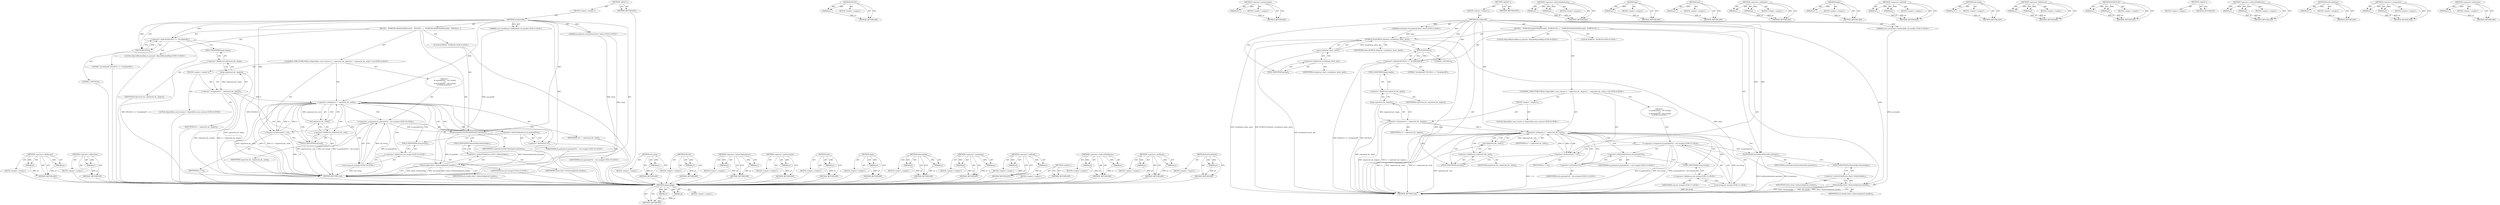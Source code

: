 digraph "&lt;operator&gt;.indirection" {
vulnerable_99 [label=<(METHOD,&lt;operator&gt;.fieldAccess)>];
vulnerable_100 [label=<(PARAM,p1)>];
vulnerable_101 [label=<(PARAM,p2)>];
vulnerable_102 [label=<(BLOCK,&lt;empty&gt;,&lt;empty&gt;)>];
vulnerable_103 [label=<(METHOD_RETURN,ANY)>];
vulnerable_122 [label=<(METHOD,&lt;operator&gt;.indirection)>];
vulnerable_123 [label=<(PARAM,p1)>];
vulnerable_124 [label=<(BLOCK,&lt;empty&gt;,&lt;empty&gt;)>];
vulnerable_125 [label=<(METHOD_RETURN,ANY)>];
vulnerable_6 [label=<(METHOD,&lt;global&gt;)<SUB>1</SUB>>];
vulnerable_7 [label=<(BLOCK,&lt;empty&gt;,&lt;empty&gt;)<SUB>1</SUB>>];
vulnerable_8 [label=<(METHOD,InvalidateAll)<SUB>1</SUB>>];
vulnerable_9 [label="<(PARAM,invalidation::InvalidationClient* client)<SUB>2</SUB>>"];
vulnerable_10 [label="<(PARAM,const invalidation::AckHandle&amp; ack_handle)<SUB>3</SUB>>"];
vulnerable_11 [label=<(BLOCK,{
   DCHECK(CalledOnValidThread());
   DVLOG(1)...,{
   DCHECK(CalledOnValidThread());
   DVLOG(1)...)<SUB>3</SUB>>];
vulnerable_12 [label="<(LOCAL,DCHECK : DCHECK)<SUB>4</SUB>>"];
vulnerable_13 [label=<(&lt;operator&gt;.shiftLeft,DVLOG(1) &lt;&lt; &quot;InvalidateAll&quot;)<SUB>5</SUB>>];
vulnerable_14 [label=<(DVLOG,DVLOG(1))<SUB>5</SUB>>];
vulnerable_15 [label=<(LITERAL,1,DVLOG(1))<SUB>5</SUB>>];
vulnerable_16 [label=<(LITERAL,&quot;InvalidateAll&quot;,DVLOG(1) &lt;&lt; &quot;InvalidateAll&quot;)<SUB>5</SUB>>];
vulnerable_17 [label="<(LOCAL,ObjectIdPayloadMap id_payloads: ObjectIdPayloadMap)<SUB>7</SUB>>"];
vulnerable_18 [label="<(CONTROL_STRUCTURE,FOR,for (ObjectIdSet::const_iterator it = registered_ids_.begin();it != registered_ids_.end();++it))<SUB>8</SUB>>"];
vulnerable_19 [label=<(BLOCK,&lt;empty&gt;,&lt;empty&gt;)<SUB>8</SUB>>];
vulnerable_20 [label="<(LOCAL,ObjectIdSet.const_iterator it: ObjectIdSet.const_iterator)<SUB>8</SUB>>"];
vulnerable_21 [label=<(&lt;operator&gt;.assignment,it = registered_ids_.begin())<SUB>8</SUB>>];
vulnerable_22 [label=<(IDENTIFIER,it,it = registered_ids_.begin())<SUB>8</SUB>>];
vulnerable_23 [label=<(begin,registered_ids_.begin())<SUB>8</SUB>>];
vulnerable_24 [label=<(&lt;operator&gt;.fieldAccess,registered_ids_.begin)<SUB>8</SUB>>];
vulnerable_25 [label=<(IDENTIFIER,registered_ids_,registered_ids_.begin())<SUB>8</SUB>>];
vulnerable_26 [label=<(FIELD_IDENTIFIER,begin,begin)<SUB>8</SUB>>];
vulnerable_27 [label=<(&lt;operator&gt;.notEquals,it != registered_ids_.end())<SUB>9</SUB>>];
vulnerable_28 [label=<(IDENTIFIER,it,it != registered_ids_.end())<SUB>9</SUB>>];
vulnerable_29 [label=<(end,registered_ids_.end())<SUB>9</SUB>>];
vulnerable_30 [label=<(&lt;operator&gt;.fieldAccess,registered_ids_.end)<SUB>9</SUB>>];
vulnerable_31 [label=<(IDENTIFIER,registered_ids_,registered_ids_.end())<SUB>9</SUB>>];
vulnerable_32 [label=<(FIELD_IDENTIFIER,end,end)<SUB>9</SUB>>];
vulnerable_33 [label=<(&lt;operator&gt;.preIncrement,++it)<SUB>9</SUB>>];
vulnerable_34 [label=<(IDENTIFIER,it,++it)<SUB>9</SUB>>];
vulnerable_35 [label="<(BLOCK,{
    id_payloads[*it] = std::string();
  },{
    id_payloads[*it] = std::string();
  })<SUB>9</SUB>>"];
vulnerable_36 [label="<(&lt;operator&gt;.assignment,id_payloads[*it] = std::string())<SUB>10</SUB>>"];
vulnerable_37 [label=<(&lt;operator&gt;.indirectIndexAccess,id_payloads[*it])<SUB>10</SUB>>];
vulnerable_38 [label="<(IDENTIFIER,id_payloads,id_payloads[*it] = std::string())<SUB>10</SUB>>"];
vulnerable_39 [label=<(&lt;operator&gt;.indirection,*it)<SUB>10</SUB>>];
vulnerable_40 [label="<(IDENTIFIER,it,id_payloads[*it] = std::string())<SUB>10</SUB>>"];
vulnerable_41 [label="<(std.string,std::string())<SUB>10</SUB>>"];
vulnerable_42 [label="<(&lt;operator&gt;.fieldAccess,std::string)<SUB>10</SUB>>"];
vulnerable_43 [label="<(IDENTIFIER,std,std::string())<SUB>10</SUB>>"];
vulnerable_44 [label=<(FIELD_IDENTIFIER,string,string)<SUB>10</SUB>>];
vulnerable_45 [label=<(EmitInvalidation,EmitInvalidation(id_payloads))<SUB>12</SUB>>];
vulnerable_46 [label=<(IDENTIFIER,id_payloads,EmitInvalidation(id_payloads))<SUB>12</SUB>>];
vulnerable_47 [label=<(Acknowledge,client-&gt;Acknowledge(ack_handle))<SUB>13</SUB>>];
vulnerable_48 [label=<(&lt;operator&gt;.indirectFieldAccess,client-&gt;Acknowledge)<SUB>13</SUB>>];
vulnerable_49 [label=<(IDENTIFIER,client,client-&gt;Acknowledge(ack_handle))<SUB>13</SUB>>];
vulnerable_50 [label=<(FIELD_IDENTIFIER,Acknowledge,Acknowledge)<SUB>13</SUB>>];
vulnerable_51 [label=<(IDENTIFIER,ack_handle,client-&gt;Acknowledge(ack_handle))<SUB>13</SUB>>];
vulnerable_52 [label=<(METHOD_RETURN,void)<SUB>1</SUB>>];
vulnerable_54 [label=<(METHOD_RETURN,ANY)<SUB>1</SUB>>];
vulnerable_126 [label=<(METHOD,std.string)>];
vulnerable_127 [label=<(PARAM,p1)>];
vulnerable_128 [label=<(BLOCK,&lt;empty&gt;,&lt;empty&gt;)>];
vulnerable_129 [label=<(METHOD_RETURN,ANY)>];
vulnerable_86 [label=<(METHOD,DVLOG)>];
vulnerable_87 [label=<(PARAM,p1)>];
vulnerable_88 [label=<(BLOCK,&lt;empty&gt;,&lt;empty&gt;)>];
vulnerable_89 [label=<(METHOD_RETURN,ANY)>];
vulnerable_117 [label=<(METHOD,&lt;operator&gt;.indirectIndexAccess)>];
vulnerable_118 [label=<(PARAM,p1)>];
vulnerable_119 [label=<(PARAM,p2)>];
vulnerable_120 [label=<(BLOCK,&lt;empty&gt;,&lt;empty&gt;)>];
vulnerable_121 [label=<(METHOD_RETURN,ANY)>];
vulnerable_113 [label=<(METHOD,&lt;operator&gt;.preIncrement)>];
vulnerable_114 [label=<(PARAM,p1)>];
vulnerable_115 [label=<(BLOCK,&lt;empty&gt;,&lt;empty&gt;)>];
vulnerable_116 [label=<(METHOD_RETURN,ANY)>];
vulnerable_109 [label=<(METHOD,end)>];
vulnerable_110 [label=<(PARAM,p1)>];
vulnerable_111 [label=<(BLOCK,&lt;empty&gt;,&lt;empty&gt;)>];
vulnerable_112 [label=<(METHOD_RETURN,ANY)>];
vulnerable_95 [label=<(METHOD,begin)>];
vulnerable_96 [label=<(PARAM,p1)>];
vulnerable_97 [label=<(BLOCK,&lt;empty&gt;,&lt;empty&gt;)>];
vulnerable_98 [label=<(METHOD_RETURN,ANY)>];
vulnerable_134 [label=<(METHOD,Acknowledge)>];
vulnerable_135 [label=<(PARAM,p1)>];
vulnerable_136 [label=<(PARAM,p2)>];
vulnerable_137 [label=<(BLOCK,&lt;empty&gt;,&lt;empty&gt;)>];
vulnerable_138 [label=<(METHOD_RETURN,ANY)>];
vulnerable_90 [label=<(METHOD,&lt;operator&gt;.assignment)>];
vulnerable_91 [label=<(PARAM,p1)>];
vulnerable_92 [label=<(PARAM,p2)>];
vulnerable_93 [label=<(BLOCK,&lt;empty&gt;,&lt;empty&gt;)>];
vulnerable_94 [label=<(METHOD_RETURN,ANY)>];
vulnerable_81 [label=<(METHOD,&lt;operator&gt;.shiftLeft)>];
vulnerable_82 [label=<(PARAM,p1)>];
vulnerable_83 [label=<(PARAM,p2)>];
vulnerable_84 [label=<(BLOCK,&lt;empty&gt;,&lt;empty&gt;)>];
vulnerable_85 [label=<(METHOD_RETURN,ANY)>];
vulnerable_75 [label=<(METHOD,&lt;global&gt;)<SUB>1</SUB>>];
vulnerable_76 [label=<(BLOCK,&lt;empty&gt;,&lt;empty&gt;)>];
vulnerable_77 [label=<(METHOD_RETURN,ANY)>];
vulnerable_139 [label=<(METHOD,&lt;operator&gt;.indirectFieldAccess)>];
vulnerable_140 [label=<(PARAM,p1)>];
vulnerable_141 [label=<(PARAM,p2)>];
vulnerable_142 [label=<(BLOCK,&lt;empty&gt;,&lt;empty&gt;)>];
vulnerable_143 [label=<(METHOD_RETURN,ANY)>];
vulnerable_104 [label=<(METHOD,&lt;operator&gt;.notEquals)>];
vulnerable_105 [label=<(PARAM,p1)>];
vulnerable_106 [label=<(PARAM,p2)>];
vulnerable_107 [label=<(BLOCK,&lt;empty&gt;,&lt;empty&gt;)>];
vulnerable_108 [label=<(METHOD_RETURN,ANY)>];
vulnerable_130 [label=<(METHOD,EmitInvalidation)>];
vulnerable_131 [label=<(PARAM,p1)>];
vulnerable_132 [label=<(BLOCK,&lt;empty&gt;,&lt;empty&gt;)>];
vulnerable_133 [label=<(METHOD_RETURN,ANY)>];
fixed_149 [label=<(METHOD,Acknowledge)>];
fixed_150 [label=<(PARAM,p1)>];
fixed_151 [label=<(PARAM,p2)>];
fixed_152 [label=<(BLOCK,&lt;empty&gt;,&lt;empty&gt;)>];
fixed_153 [label=<(METHOD_RETURN,ANY)>];
fixed_106 [label=<(METHOD,DVLOG)>];
fixed_107 [label=<(PARAM,p1)>];
fixed_108 [label=<(BLOCK,&lt;empty&gt;,&lt;empty&gt;)>];
fixed_109 [label=<(METHOD_RETURN,ANY)>];
fixed_128 [label=<(METHOD,&lt;operator&gt;.preIncrement)>];
fixed_129 [label=<(PARAM,p1)>];
fixed_130 [label=<(BLOCK,&lt;empty&gt;,&lt;empty&gt;)>];
fixed_131 [label=<(METHOD_RETURN,ANY)>];
fixed_6 [label=<(METHOD,&lt;global&gt;)<SUB>1</SUB>>];
fixed_7 [label=<(BLOCK,&lt;empty&gt;,&lt;empty&gt;)<SUB>1</SUB>>];
fixed_8 [label=<(METHOD,InvalidateAll)<SUB>1</SUB>>];
fixed_9 [label="<(PARAM,invalidation::InvalidationClient* client)<SUB>2</SUB>>"];
fixed_10 [label="<(PARAM,const invalidation::AckHandle&amp; ack_handle)<SUB>3</SUB>>"];
fixed_11 [label=<(BLOCK,{
   DCHECK(CalledOnValidThread());
  DCHECK_EQ...,{
   DCHECK(CalledOnValidThread());
  DCHECK_EQ...)<SUB>3</SUB>>];
fixed_12 [label="<(LOCAL,DCHECK : DCHECK)<SUB>4</SUB>>"];
fixed_13 [label=<(DCHECK_EQ,DCHECK_EQ(client, invalidation_client_.get()))<SUB>5</SUB>>];
fixed_14 [label=<(IDENTIFIER,client,DCHECK_EQ(client, invalidation_client_.get()))<SUB>5</SUB>>];
fixed_15 [label=<(get,invalidation_client_.get())<SUB>5</SUB>>];
fixed_16 [label=<(&lt;operator&gt;.fieldAccess,invalidation_client_.get)<SUB>5</SUB>>];
fixed_17 [label=<(IDENTIFIER,invalidation_client_,invalidation_client_.get())<SUB>5</SUB>>];
fixed_18 [label=<(FIELD_IDENTIFIER,get,get)<SUB>5</SUB>>];
fixed_19 [label=<(&lt;operator&gt;.shiftLeft,DVLOG(1) &lt;&lt; &quot;InvalidateAll&quot;)<SUB>6</SUB>>];
fixed_20 [label=<(DVLOG,DVLOG(1))<SUB>6</SUB>>];
fixed_21 [label=<(LITERAL,1,DVLOG(1))<SUB>6</SUB>>];
fixed_22 [label=<(LITERAL,&quot;InvalidateAll&quot;,DVLOG(1) &lt;&lt; &quot;InvalidateAll&quot;)<SUB>6</SUB>>];
fixed_23 [label="<(LOCAL,ObjectIdPayloadMap id_payloads: ObjectIdPayloadMap)<SUB>8</SUB>>"];
fixed_24 [label="<(CONTROL_STRUCTURE,FOR,for (ObjectIdSet::const_iterator it = registered_ids_.begin();it != registered_ids_.end();++it))<SUB>9</SUB>>"];
fixed_25 [label=<(BLOCK,&lt;empty&gt;,&lt;empty&gt;)<SUB>9</SUB>>];
fixed_26 [label="<(LOCAL,ObjectIdSet.const_iterator it: ObjectIdSet.const_iterator)<SUB>9</SUB>>"];
fixed_27 [label=<(&lt;operator&gt;.assignment,it = registered_ids_.begin())<SUB>9</SUB>>];
fixed_28 [label=<(IDENTIFIER,it,it = registered_ids_.begin())<SUB>9</SUB>>];
fixed_29 [label=<(begin,registered_ids_.begin())<SUB>9</SUB>>];
fixed_30 [label=<(&lt;operator&gt;.fieldAccess,registered_ids_.begin)<SUB>9</SUB>>];
fixed_31 [label=<(IDENTIFIER,registered_ids_,registered_ids_.begin())<SUB>9</SUB>>];
fixed_32 [label=<(FIELD_IDENTIFIER,begin,begin)<SUB>9</SUB>>];
fixed_33 [label=<(&lt;operator&gt;.notEquals,it != registered_ids_.end())<SUB>10</SUB>>];
fixed_34 [label=<(IDENTIFIER,it,it != registered_ids_.end())<SUB>10</SUB>>];
fixed_35 [label=<(end,registered_ids_.end())<SUB>10</SUB>>];
fixed_36 [label=<(&lt;operator&gt;.fieldAccess,registered_ids_.end)<SUB>10</SUB>>];
fixed_37 [label=<(IDENTIFIER,registered_ids_,registered_ids_.end())<SUB>10</SUB>>];
fixed_38 [label=<(FIELD_IDENTIFIER,end,end)<SUB>10</SUB>>];
fixed_39 [label=<(&lt;operator&gt;.preIncrement,++it)<SUB>10</SUB>>];
fixed_40 [label=<(IDENTIFIER,it,++it)<SUB>10</SUB>>];
fixed_41 [label="<(BLOCK,{
    id_payloads[*it] = std::string();
  },{
    id_payloads[*it] = std::string();
  })<SUB>10</SUB>>"];
fixed_42 [label="<(&lt;operator&gt;.assignment,id_payloads[*it] = std::string())<SUB>11</SUB>>"];
fixed_43 [label=<(&lt;operator&gt;.indirectIndexAccess,id_payloads[*it])<SUB>11</SUB>>];
fixed_44 [label="<(IDENTIFIER,id_payloads,id_payloads[*it] = std::string())<SUB>11</SUB>>"];
fixed_45 [label=<(&lt;operator&gt;.indirection,*it)<SUB>11</SUB>>];
fixed_46 [label="<(IDENTIFIER,it,id_payloads[*it] = std::string())<SUB>11</SUB>>"];
fixed_47 [label="<(std.string,std::string())<SUB>11</SUB>>"];
fixed_48 [label="<(&lt;operator&gt;.fieldAccess,std::string)<SUB>11</SUB>>"];
fixed_49 [label="<(IDENTIFIER,std,std::string())<SUB>11</SUB>>"];
fixed_50 [label=<(FIELD_IDENTIFIER,string,string)<SUB>11</SUB>>];
fixed_51 [label=<(EmitInvalidation,EmitInvalidation(id_payloads))<SUB>13</SUB>>];
fixed_52 [label=<(IDENTIFIER,id_payloads,EmitInvalidation(id_payloads))<SUB>13</SUB>>];
fixed_53 [label=<(Acknowledge,client-&gt;Acknowledge(ack_handle))<SUB>14</SUB>>];
fixed_54 [label=<(&lt;operator&gt;.indirectFieldAccess,client-&gt;Acknowledge)<SUB>14</SUB>>];
fixed_55 [label=<(IDENTIFIER,client,client-&gt;Acknowledge(ack_handle))<SUB>14</SUB>>];
fixed_56 [label=<(FIELD_IDENTIFIER,Acknowledge,Acknowledge)<SUB>14</SUB>>];
fixed_57 [label=<(IDENTIFIER,ack_handle,client-&gt;Acknowledge(ack_handle))<SUB>14</SUB>>];
fixed_58 [label=<(METHOD_RETURN,void)<SUB>1</SUB>>];
fixed_60 [label=<(METHOD_RETURN,ANY)<SUB>1</SUB>>];
fixed_132 [label=<(METHOD,&lt;operator&gt;.indirectIndexAccess)>];
fixed_133 [label=<(PARAM,p1)>];
fixed_134 [label=<(PARAM,p2)>];
fixed_135 [label=<(BLOCK,&lt;empty&gt;,&lt;empty&gt;)>];
fixed_136 [label=<(METHOD_RETURN,ANY)>];
fixed_92 [label=<(METHOD,get)>];
fixed_93 [label=<(PARAM,p1)>];
fixed_94 [label=<(BLOCK,&lt;empty&gt;,&lt;empty&gt;)>];
fixed_95 [label=<(METHOD_RETURN,ANY)>];
fixed_124 [label=<(METHOD,end)>];
fixed_125 [label=<(PARAM,p1)>];
fixed_126 [label=<(BLOCK,&lt;empty&gt;,&lt;empty&gt;)>];
fixed_127 [label=<(METHOD_RETURN,ANY)>];
fixed_119 [label=<(METHOD,&lt;operator&gt;.notEquals)>];
fixed_120 [label=<(PARAM,p1)>];
fixed_121 [label=<(PARAM,p2)>];
fixed_122 [label=<(BLOCK,&lt;empty&gt;,&lt;empty&gt;)>];
fixed_123 [label=<(METHOD_RETURN,ANY)>];
fixed_115 [label=<(METHOD,begin)>];
fixed_116 [label=<(PARAM,p1)>];
fixed_117 [label=<(BLOCK,&lt;empty&gt;,&lt;empty&gt;)>];
fixed_118 [label=<(METHOD_RETURN,ANY)>];
fixed_101 [label=<(METHOD,&lt;operator&gt;.shiftLeft)>];
fixed_102 [label=<(PARAM,p1)>];
fixed_103 [label=<(PARAM,p2)>];
fixed_104 [label=<(BLOCK,&lt;empty&gt;,&lt;empty&gt;)>];
fixed_105 [label=<(METHOD_RETURN,ANY)>];
fixed_141 [label=<(METHOD,std.string)>];
fixed_142 [label=<(PARAM,p1)>];
fixed_143 [label=<(BLOCK,&lt;empty&gt;,&lt;empty&gt;)>];
fixed_144 [label=<(METHOD_RETURN,ANY)>];
fixed_96 [label=<(METHOD,&lt;operator&gt;.fieldAccess)>];
fixed_97 [label=<(PARAM,p1)>];
fixed_98 [label=<(PARAM,p2)>];
fixed_99 [label=<(BLOCK,&lt;empty&gt;,&lt;empty&gt;)>];
fixed_100 [label=<(METHOD_RETURN,ANY)>];
fixed_87 [label=<(METHOD,DCHECK_EQ)>];
fixed_88 [label=<(PARAM,p1)>];
fixed_89 [label=<(PARAM,p2)>];
fixed_90 [label=<(BLOCK,&lt;empty&gt;,&lt;empty&gt;)>];
fixed_91 [label=<(METHOD_RETURN,ANY)>];
fixed_81 [label=<(METHOD,&lt;global&gt;)<SUB>1</SUB>>];
fixed_82 [label=<(BLOCK,&lt;empty&gt;,&lt;empty&gt;)>];
fixed_83 [label=<(METHOD_RETURN,ANY)>];
fixed_154 [label=<(METHOD,&lt;operator&gt;.indirectFieldAccess)>];
fixed_155 [label=<(PARAM,p1)>];
fixed_156 [label=<(PARAM,p2)>];
fixed_157 [label=<(BLOCK,&lt;empty&gt;,&lt;empty&gt;)>];
fixed_158 [label=<(METHOD_RETURN,ANY)>];
fixed_145 [label=<(METHOD,EmitInvalidation)>];
fixed_146 [label=<(PARAM,p1)>];
fixed_147 [label=<(BLOCK,&lt;empty&gt;,&lt;empty&gt;)>];
fixed_148 [label=<(METHOD_RETURN,ANY)>];
fixed_110 [label=<(METHOD,&lt;operator&gt;.assignment)>];
fixed_111 [label=<(PARAM,p1)>];
fixed_112 [label=<(PARAM,p2)>];
fixed_113 [label=<(BLOCK,&lt;empty&gt;,&lt;empty&gt;)>];
fixed_114 [label=<(METHOD_RETURN,ANY)>];
fixed_137 [label=<(METHOD,&lt;operator&gt;.indirection)>];
fixed_138 [label=<(PARAM,p1)>];
fixed_139 [label=<(BLOCK,&lt;empty&gt;,&lt;empty&gt;)>];
fixed_140 [label=<(METHOD_RETURN,ANY)>];
vulnerable_99 -> vulnerable_100  [key=0, label="AST: "];
vulnerable_99 -> vulnerable_100  [key=1, label="DDG: "];
vulnerable_99 -> vulnerable_102  [key=0, label="AST: "];
vulnerable_99 -> vulnerable_101  [key=0, label="AST: "];
vulnerable_99 -> vulnerable_101  [key=1, label="DDG: "];
vulnerable_99 -> vulnerable_103  [key=0, label="AST: "];
vulnerable_99 -> vulnerable_103  [key=1, label="CFG: "];
vulnerable_100 -> vulnerable_103  [key=0, label="DDG: p1"];
vulnerable_101 -> vulnerable_103  [key=0, label="DDG: p2"];
vulnerable_102 -> fixed_149  [key=0];
vulnerable_103 -> fixed_149  [key=0];
vulnerable_122 -> vulnerable_123  [key=0, label="AST: "];
vulnerable_122 -> vulnerable_123  [key=1, label="DDG: "];
vulnerable_122 -> vulnerable_124  [key=0, label="AST: "];
vulnerable_122 -> vulnerable_125  [key=0, label="AST: "];
vulnerable_122 -> vulnerable_125  [key=1, label="CFG: "];
vulnerable_123 -> vulnerable_125  [key=0, label="DDG: p1"];
vulnerable_124 -> fixed_149  [key=0];
vulnerable_125 -> fixed_149  [key=0];
vulnerable_6 -> vulnerable_7  [key=0, label="AST: "];
vulnerable_6 -> vulnerable_54  [key=0, label="AST: "];
vulnerable_6 -> vulnerable_54  [key=1, label="CFG: "];
vulnerable_7 -> vulnerable_8  [key=0, label="AST: "];
vulnerable_8 -> vulnerable_9  [key=0, label="AST: "];
vulnerable_8 -> vulnerable_9  [key=1, label="DDG: "];
vulnerable_8 -> vulnerable_10  [key=0, label="AST: "];
vulnerable_8 -> vulnerable_10  [key=1, label="DDG: "];
vulnerable_8 -> vulnerable_11  [key=0, label="AST: "];
vulnerable_8 -> vulnerable_52  [key=0, label="AST: "];
vulnerable_8 -> vulnerable_14  [key=0, label="CFG: "];
vulnerable_8 -> vulnerable_14  [key=1, label="DDG: "];
vulnerable_8 -> vulnerable_13  [key=0, label="DDG: "];
vulnerable_8 -> vulnerable_45  [key=0, label="DDG: "];
vulnerable_8 -> vulnerable_47  [key=0, label="DDG: "];
vulnerable_8 -> vulnerable_27  [key=0, label="DDG: "];
vulnerable_8 -> vulnerable_33  [key=0, label="DDG: "];
vulnerable_9 -> vulnerable_52  [key=0, label="DDG: client"];
vulnerable_9 -> vulnerable_47  [key=0, label="DDG: client"];
vulnerable_10 -> vulnerable_47  [key=0, label="DDG: ack_handle"];
vulnerable_11 -> vulnerable_12  [key=0, label="AST: "];
vulnerable_11 -> vulnerable_13  [key=0, label="AST: "];
vulnerable_11 -> vulnerable_17  [key=0, label="AST: "];
vulnerable_11 -> vulnerable_18  [key=0, label="AST: "];
vulnerable_11 -> vulnerable_45  [key=0, label="AST: "];
vulnerable_11 -> vulnerable_47  [key=0, label="AST: "];
vulnerable_12 -> fixed_149  [key=0];
vulnerable_13 -> vulnerable_14  [key=0, label="AST: "];
vulnerable_13 -> vulnerable_16  [key=0, label="AST: "];
vulnerable_13 -> vulnerable_26  [key=0, label="CFG: "];
vulnerable_13 -> vulnerable_52  [key=0, label="DDG: DVLOG(1)"];
vulnerable_13 -> vulnerable_52  [key=1, label="DDG: DVLOG(1) &lt;&lt; &quot;InvalidateAll&quot;"];
vulnerable_14 -> vulnerable_15  [key=0, label="AST: "];
vulnerable_14 -> vulnerable_13  [key=0, label="CFG: "];
vulnerable_14 -> vulnerable_13  [key=1, label="DDG: 1"];
vulnerable_15 -> fixed_149  [key=0];
vulnerable_16 -> fixed_149  [key=0];
vulnerable_17 -> fixed_149  [key=0];
vulnerable_18 -> vulnerable_19  [key=0, label="AST: "];
vulnerable_18 -> vulnerable_27  [key=0, label="AST: "];
vulnerable_18 -> vulnerable_33  [key=0, label="AST: "];
vulnerable_18 -> vulnerable_35  [key=0, label="AST: "];
vulnerable_19 -> vulnerable_20  [key=0, label="AST: "];
vulnerable_19 -> vulnerable_21  [key=0, label="AST: "];
vulnerable_20 -> fixed_149  [key=0];
vulnerable_21 -> vulnerable_22  [key=0, label="AST: "];
vulnerable_21 -> vulnerable_23  [key=0, label="AST: "];
vulnerable_21 -> vulnerable_32  [key=0, label="CFG: "];
vulnerable_21 -> vulnerable_52  [key=0, label="DDG: registered_ids_.begin()"];
vulnerable_21 -> vulnerable_52  [key=1, label="DDG: it = registered_ids_.begin()"];
vulnerable_21 -> vulnerable_27  [key=0, label="DDG: it"];
vulnerable_22 -> fixed_149  [key=0];
vulnerable_23 -> vulnerable_24  [key=0, label="AST: "];
vulnerable_23 -> vulnerable_21  [key=0, label="CFG: "];
vulnerable_23 -> vulnerable_21  [key=1, label="DDG: registered_ids_.begin"];
vulnerable_23 -> vulnerable_52  [key=0, label="DDG: registered_ids_.begin"];
vulnerable_24 -> vulnerable_25  [key=0, label="AST: "];
vulnerable_24 -> vulnerable_26  [key=0, label="AST: "];
vulnerable_24 -> vulnerable_23  [key=0, label="CFG: "];
vulnerable_25 -> fixed_149  [key=0];
vulnerable_26 -> vulnerable_24  [key=0, label="CFG: "];
vulnerable_27 -> vulnerable_28  [key=0, label="AST: "];
vulnerable_27 -> vulnerable_29  [key=0, label="AST: "];
vulnerable_27 -> vulnerable_29  [key=1, label="CDG: "];
vulnerable_27 -> vulnerable_39  [key=0, label="CFG: "];
vulnerable_27 -> vulnerable_39  [key=1, label="CDG: "];
vulnerable_27 -> vulnerable_45  [key=0, label="CFG: "];
vulnerable_27 -> vulnerable_52  [key=0, label="DDG: it"];
vulnerable_27 -> vulnerable_52  [key=1, label="DDG: registered_ids_.end()"];
vulnerable_27 -> vulnerable_52  [key=2, label="DDG: it != registered_ids_.end()"];
vulnerable_27 -> vulnerable_33  [key=0, label="DDG: it"];
vulnerable_27 -> vulnerable_33  [key=1, label="CDG: "];
vulnerable_27 -> vulnerable_30  [key=0, label="CDG: "];
vulnerable_27 -> vulnerable_32  [key=0, label="CDG: "];
vulnerable_27 -> vulnerable_42  [key=0, label="CDG: "];
vulnerable_27 -> vulnerable_36  [key=0, label="CDG: "];
vulnerable_27 -> vulnerable_44  [key=0, label="CDG: "];
vulnerable_27 -> vulnerable_37  [key=0, label="CDG: "];
vulnerable_27 -> vulnerable_41  [key=0, label="CDG: "];
vulnerable_27 -> vulnerable_27  [key=0, label="CDG: "];
vulnerable_28 -> fixed_149  [key=0];
vulnerable_29 -> vulnerable_30  [key=0, label="AST: "];
vulnerable_29 -> vulnerable_27  [key=0, label="CFG: "];
vulnerable_29 -> vulnerable_27  [key=1, label="DDG: registered_ids_.end"];
vulnerable_29 -> vulnerable_52  [key=0, label="DDG: registered_ids_.end"];
vulnerable_30 -> vulnerable_31  [key=0, label="AST: "];
vulnerable_30 -> vulnerable_32  [key=0, label="AST: "];
vulnerable_30 -> vulnerable_29  [key=0, label="CFG: "];
vulnerable_31 -> fixed_149  [key=0];
vulnerable_32 -> vulnerable_30  [key=0, label="CFG: "];
vulnerable_33 -> vulnerable_34  [key=0, label="AST: "];
vulnerable_33 -> vulnerable_32  [key=0, label="CFG: "];
vulnerable_33 -> vulnerable_52  [key=0, label="DDG: ++it"];
vulnerable_33 -> vulnerable_27  [key=0, label="DDG: it"];
vulnerable_34 -> fixed_149  [key=0];
vulnerable_35 -> vulnerable_36  [key=0, label="AST: "];
vulnerable_36 -> vulnerable_37  [key=0, label="AST: "];
vulnerable_36 -> vulnerable_41  [key=0, label="AST: "];
vulnerable_36 -> vulnerable_33  [key=0, label="CFG: "];
vulnerable_36 -> vulnerable_52  [key=0, label="DDG: id_payloads[*it]"];
vulnerable_36 -> vulnerable_52  [key=1, label="DDG: std::string()"];
vulnerable_36 -> vulnerable_52  [key=2, label="DDG: id_payloads[*it] = std::string()"];
vulnerable_36 -> vulnerable_45  [key=0, label="DDG: id_payloads[*it]"];
vulnerable_37 -> vulnerable_38  [key=0, label="AST: "];
vulnerable_37 -> vulnerable_39  [key=0, label="AST: "];
vulnerable_37 -> vulnerable_44  [key=0, label="CFG: "];
vulnerable_38 -> fixed_149  [key=0];
vulnerable_39 -> vulnerable_40  [key=0, label="AST: "];
vulnerable_39 -> vulnerable_37  [key=0, label="CFG: "];
vulnerable_40 -> fixed_149  [key=0];
vulnerable_41 -> vulnerable_42  [key=0, label="AST: "];
vulnerable_41 -> vulnerable_36  [key=0, label="CFG: "];
vulnerable_41 -> vulnerable_36  [key=1, label="DDG: std::string"];
vulnerable_41 -> vulnerable_52  [key=0, label="DDG: std::string"];
vulnerable_42 -> vulnerable_43  [key=0, label="AST: "];
vulnerable_42 -> vulnerable_44  [key=0, label="AST: "];
vulnerable_42 -> vulnerable_41  [key=0, label="CFG: "];
vulnerable_43 -> fixed_149  [key=0];
vulnerable_44 -> vulnerable_42  [key=0, label="CFG: "];
vulnerable_45 -> vulnerable_46  [key=0, label="AST: "];
vulnerable_45 -> vulnerable_50  [key=0, label="CFG: "];
vulnerable_45 -> vulnerable_52  [key=0, label="DDG: id_payloads"];
vulnerable_45 -> vulnerable_52  [key=1, label="DDG: EmitInvalidation(id_payloads)"];
vulnerable_46 -> fixed_149  [key=0];
vulnerable_47 -> vulnerable_48  [key=0, label="AST: "];
vulnerable_47 -> vulnerable_51  [key=0, label="AST: "];
vulnerable_47 -> vulnerable_52  [key=0, label="CFG: "];
vulnerable_47 -> vulnerable_52  [key=1, label="DDG: client-&gt;Acknowledge"];
vulnerable_47 -> vulnerable_52  [key=2, label="DDG: ack_handle"];
vulnerable_47 -> vulnerable_52  [key=3, label="DDG: client-&gt;Acknowledge(ack_handle)"];
vulnerable_48 -> vulnerable_49  [key=0, label="AST: "];
vulnerable_48 -> vulnerable_50  [key=0, label="AST: "];
vulnerable_48 -> vulnerable_47  [key=0, label="CFG: "];
vulnerable_49 -> fixed_149  [key=0];
vulnerable_50 -> vulnerable_48  [key=0, label="CFG: "];
vulnerable_51 -> fixed_149  [key=0];
vulnerable_52 -> fixed_149  [key=0];
vulnerable_54 -> fixed_149  [key=0];
vulnerable_126 -> vulnerable_127  [key=0, label="AST: "];
vulnerable_126 -> vulnerable_127  [key=1, label="DDG: "];
vulnerable_126 -> vulnerable_128  [key=0, label="AST: "];
vulnerable_126 -> vulnerable_129  [key=0, label="AST: "];
vulnerable_126 -> vulnerable_129  [key=1, label="CFG: "];
vulnerable_127 -> vulnerable_129  [key=0, label="DDG: p1"];
vulnerable_128 -> fixed_149  [key=0];
vulnerable_129 -> fixed_149  [key=0];
vulnerable_86 -> vulnerable_87  [key=0, label="AST: "];
vulnerable_86 -> vulnerable_87  [key=1, label="DDG: "];
vulnerable_86 -> vulnerable_88  [key=0, label="AST: "];
vulnerable_86 -> vulnerable_89  [key=0, label="AST: "];
vulnerable_86 -> vulnerable_89  [key=1, label="CFG: "];
vulnerable_87 -> vulnerable_89  [key=0, label="DDG: p1"];
vulnerable_88 -> fixed_149  [key=0];
vulnerable_89 -> fixed_149  [key=0];
vulnerable_117 -> vulnerable_118  [key=0, label="AST: "];
vulnerable_117 -> vulnerable_118  [key=1, label="DDG: "];
vulnerable_117 -> vulnerable_120  [key=0, label="AST: "];
vulnerable_117 -> vulnerable_119  [key=0, label="AST: "];
vulnerable_117 -> vulnerable_119  [key=1, label="DDG: "];
vulnerable_117 -> vulnerable_121  [key=0, label="AST: "];
vulnerable_117 -> vulnerable_121  [key=1, label="CFG: "];
vulnerable_118 -> vulnerable_121  [key=0, label="DDG: p1"];
vulnerable_119 -> vulnerable_121  [key=0, label="DDG: p2"];
vulnerable_120 -> fixed_149  [key=0];
vulnerable_121 -> fixed_149  [key=0];
vulnerable_113 -> vulnerable_114  [key=0, label="AST: "];
vulnerable_113 -> vulnerable_114  [key=1, label="DDG: "];
vulnerable_113 -> vulnerable_115  [key=0, label="AST: "];
vulnerable_113 -> vulnerable_116  [key=0, label="AST: "];
vulnerable_113 -> vulnerable_116  [key=1, label="CFG: "];
vulnerable_114 -> vulnerable_116  [key=0, label="DDG: p1"];
vulnerable_115 -> fixed_149  [key=0];
vulnerable_116 -> fixed_149  [key=0];
vulnerable_109 -> vulnerable_110  [key=0, label="AST: "];
vulnerable_109 -> vulnerable_110  [key=1, label="DDG: "];
vulnerable_109 -> vulnerable_111  [key=0, label="AST: "];
vulnerable_109 -> vulnerable_112  [key=0, label="AST: "];
vulnerable_109 -> vulnerable_112  [key=1, label="CFG: "];
vulnerable_110 -> vulnerable_112  [key=0, label="DDG: p1"];
vulnerable_111 -> fixed_149  [key=0];
vulnerable_112 -> fixed_149  [key=0];
vulnerable_95 -> vulnerable_96  [key=0, label="AST: "];
vulnerable_95 -> vulnerable_96  [key=1, label="DDG: "];
vulnerable_95 -> vulnerable_97  [key=0, label="AST: "];
vulnerable_95 -> vulnerable_98  [key=0, label="AST: "];
vulnerable_95 -> vulnerable_98  [key=1, label="CFG: "];
vulnerable_96 -> vulnerable_98  [key=0, label="DDG: p1"];
vulnerable_97 -> fixed_149  [key=0];
vulnerable_98 -> fixed_149  [key=0];
vulnerable_134 -> vulnerable_135  [key=0, label="AST: "];
vulnerable_134 -> vulnerable_135  [key=1, label="DDG: "];
vulnerable_134 -> vulnerable_137  [key=0, label="AST: "];
vulnerable_134 -> vulnerable_136  [key=0, label="AST: "];
vulnerable_134 -> vulnerable_136  [key=1, label="DDG: "];
vulnerable_134 -> vulnerable_138  [key=0, label="AST: "];
vulnerable_134 -> vulnerable_138  [key=1, label="CFG: "];
vulnerable_135 -> vulnerable_138  [key=0, label="DDG: p1"];
vulnerable_136 -> vulnerable_138  [key=0, label="DDG: p2"];
vulnerable_137 -> fixed_149  [key=0];
vulnerable_138 -> fixed_149  [key=0];
vulnerable_90 -> vulnerable_91  [key=0, label="AST: "];
vulnerable_90 -> vulnerable_91  [key=1, label="DDG: "];
vulnerable_90 -> vulnerable_93  [key=0, label="AST: "];
vulnerable_90 -> vulnerable_92  [key=0, label="AST: "];
vulnerable_90 -> vulnerable_92  [key=1, label="DDG: "];
vulnerable_90 -> vulnerable_94  [key=0, label="AST: "];
vulnerable_90 -> vulnerable_94  [key=1, label="CFG: "];
vulnerable_91 -> vulnerable_94  [key=0, label="DDG: p1"];
vulnerable_92 -> vulnerable_94  [key=0, label="DDG: p2"];
vulnerable_93 -> fixed_149  [key=0];
vulnerable_94 -> fixed_149  [key=0];
vulnerable_81 -> vulnerable_82  [key=0, label="AST: "];
vulnerable_81 -> vulnerable_82  [key=1, label="DDG: "];
vulnerable_81 -> vulnerable_84  [key=0, label="AST: "];
vulnerable_81 -> vulnerable_83  [key=0, label="AST: "];
vulnerable_81 -> vulnerable_83  [key=1, label="DDG: "];
vulnerable_81 -> vulnerable_85  [key=0, label="AST: "];
vulnerable_81 -> vulnerable_85  [key=1, label="CFG: "];
vulnerable_82 -> vulnerable_85  [key=0, label="DDG: p1"];
vulnerable_83 -> vulnerable_85  [key=0, label="DDG: p2"];
vulnerable_84 -> fixed_149  [key=0];
vulnerable_85 -> fixed_149  [key=0];
vulnerable_75 -> vulnerable_76  [key=0, label="AST: "];
vulnerable_75 -> vulnerable_77  [key=0, label="AST: "];
vulnerable_75 -> vulnerable_77  [key=1, label="CFG: "];
vulnerable_76 -> fixed_149  [key=0];
vulnerable_77 -> fixed_149  [key=0];
vulnerable_139 -> vulnerable_140  [key=0, label="AST: "];
vulnerable_139 -> vulnerable_140  [key=1, label="DDG: "];
vulnerable_139 -> vulnerable_142  [key=0, label="AST: "];
vulnerable_139 -> vulnerable_141  [key=0, label="AST: "];
vulnerable_139 -> vulnerable_141  [key=1, label="DDG: "];
vulnerable_139 -> vulnerable_143  [key=0, label="AST: "];
vulnerable_139 -> vulnerable_143  [key=1, label="CFG: "];
vulnerable_140 -> vulnerable_143  [key=0, label="DDG: p1"];
vulnerable_141 -> vulnerable_143  [key=0, label="DDG: p2"];
vulnerable_142 -> fixed_149  [key=0];
vulnerable_143 -> fixed_149  [key=0];
vulnerable_104 -> vulnerable_105  [key=0, label="AST: "];
vulnerable_104 -> vulnerable_105  [key=1, label="DDG: "];
vulnerable_104 -> vulnerable_107  [key=0, label="AST: "];
vulnerable_104 -> vulnerable_106  [key=0, label="AST: "];
vulnerable_104 -> vulnerable_106  [key=1, label="DDG: "];
vulnerable_104 -> vulnerable_108  [key=0, label="AST: "];
vulnerable_104 -> vulnerable_108  [key=1, label="CFG: "];
vulnerable_105 -> vulnerable_108  [key=0, label="DDG: p1"];
vulnerable_106 -> vulnerable_108  [key=0, label="DDG: p2"];
vulnerable_107 -> fixed_149  [key=0];
vulnerable_108 -> fixed_149  [key=0];
vulnerable_130 -> vulnerable_131  [key=0, label="AST: "];
vulnerable_130 -> vulnerable_131  [key=1, label="DDG: "];
vulnerable_130 -> vulnerable_132  [key=0, label="AST: "];
vulnerable_130 -> vulnerable_133  [key=0, label="AST: "];
vulnerable_130 -> vulnerable_133  [key=1, label="CFG: "];
vulnerable_131 -> vulnerable_133  [key=0, label="DDG: p1"];
vulnerable_132 -> fixed_149  [key=0];
vulnerable_133 -> fixed_149  [key=0];
fixed_149 -> fixed_150  [key=0, label="AST: "];
fixed_149 -> fixed_150  [key=1, label="DDG: "];
fixed_149 -> fixed_152  [key=0, label="AST: "];
fixed_149 -> fixed_151  [key=0, label="AST: "];
fixed_149 -> fixed_151  [key=1, label="DDG: "];
fixed_149 -> fixed_153  [key=0, label="AST: "];
fixed_149 -> fixed_153  [key=1, label="CFG: "];
fixed_150 -> fixed_153  [key=0, label="DDG: p1"];
fixed_151 -> fixed_153  [key=0, label="DDG: p2"];
fixed_106 -> fixed_107  [key=0, label="AST: "];
fixed_106 -> fixed_107  [key=1, label="DDG: "];
fixed_106 -> fixed_108  [key=0, label="AST: "];
fixed_106 -> fixed_109  [key=0, label="AST: "];
fixed_106 -> fixed_109  [key=1, label="CFG: "];
fixed_107 -> fixed_109  [key=0, label="DDG: p1"];
fixed_128 -> fixed_129  [key=0, label="AST: "];
fixed_128 -> fixed_129  [key=1, label="DDG: "];
fixed_128 -> fixed_130  [key=0, label="AST: "];
fixed_128 -> fixed_131  [key=0, label="AST: "];
fixed_128 -> fixed_131  [key=1, label="CFG: "];
fixed_129 -> fixed_131  [key=0, label="DDG: p1"];
fixed_6 -> fixed_7  [key=0, label="AST: "];
fixed_6 -> fixed_60  [key=0, label="AST: "];
fixed_6 -> fixed_60  [key=1, label="CFG: "];
fixed_7 -> fixed_8  [key=0, label="AST: "];
fixed_8 -> fixed_9  [key=0, label="AST: "];
fixed_8 -> fixed_9  [key=1, label="DDG: "];
fixed_8 -> fixed_10  [key=0, label="AST: "];
fixed_8 -> fixed_10  [key=1, label="DDG: "];
fixed_8 -> fixed_11  [key=0, label="AST: "];
fixed_8 -> fixed_58  [key=0, label="AST: "];
fixed_8 -> fixed_18  [key=0, label="CFG: "];
fixed_8 -> fixed_13  [key=0, label="DDG: "];
fixed_8 -> fixed_19  [key=0, label="DDG: "];
fixed_8 -> fixed_51  [key=0, label="DDG: "];
fixed_8 -> fixed_53  [key=0, label="DDG: "];
fixed_8 -> fixed_20  [key=0, label="DDG: "];
fixed_8 -> fixed_33  [key=0, label="DDG: "];
fixed_8 -> fixed_39  [key=0, label="DDG: "];
fixed_9 -> fixed_13  [key=0, label="DDG: client"];
fixed_10 -> fixed_53  [key=0, label="DDG: ack_handle"];
fixed_11 -> fixed_12  [key=0, label="AST: "];
fixed_11 -> fixed_13  [key=0, label="AST: "];
fixed_11 -> fixed_19  [key=0, label="AST: "];
fixed_11 -> fixed_23  [key=0, label="AST: "];
fixed_11 -> fixed_24  [key=0, label="AST: "];
fixed_11 -> fixed_51  [key=0, label="AST: "];
fixed_11 -> fixed_53  [key=0, label="AST: "];
fixed_13 -> fixed_14  [key=0, label="AST: "];
fixed_13 -> fixed_15  [key=0, label="AST: "];
fixed_13 -> fixed_20  [key=0, label="CFG: "];
fixed_13 -> fixed_58  [key=0, label="DDG: client"];
fixed_13 -> fixed_58  [key=1, label="DDG: invalidation_client_.get()"];
fixed_13 -> fixed_58  [key=2, label="DDG: DCHECK_EQ(client, invalidation_client_.get())"];
fixed_13 -> fixed_53  [key=0, label="DDG: client"];
fixed_15 -> fixed_16  [key=0, label="AST: "];
fixed_15 -> fixed_13  [key=0, label="CFG: "];
fixed_15 -> fixed_13  [key=1, label="DDG: invalidation_client_.get"];
fixed_15 -> fixed_58  [key=0, label="DDG: invalidation_client_.get"];
fixed_16 -> fixed_17  [key=0, label="AST: "];
fixed_16 -> fixed_18  [key=0, label="AST: "];
fixed_16 -> fixed_15  [key=0, label="CFG: "];
fixed_18 -> fixed_16  [key=0, label="CFG: "];
fixed_19 -> fixed_20  [key=0, label="AST: "];
fixed_19 -> fixed_22  [key=0, label="AST: "];
fixed_19 -> fixed_32  [key=0, label="CFG: "];
fixed_19 -> fixed_58  [key=0, label="DDG: DVLOG(1)"];
fixed_19 -> fixed_58  [key=1, label="DDG: DVLOG(1) &lt;&lt; &quot;InvalidateAll&quot;"];
fixed_20 -> fixed_21  [key=0, label="AST: "];
fixed_20 -> fixed_19  [key=0, label="CFG: "];
fixed_20 -> fixed_19  [key=1, label="DDG: 1"];
fixed_24 -> fixed_25  [key=0, label="AST: "];
fixed_24 -> fixed_33  [key=0, label="AST: "];
fixed_24 -> fixed_39  [key=0, label="AST: "];
fixed_24 -> fixed_41  [key=0, label="AST: "];
fixed_25 -> fixed_26  [key=0, label="AST: "];
fixed_25 -> fixed_27  [key=0, label="AST: "];
fixed_27 -> fixed_28  [key=0, label="AST: "];
fixed_27 -> fixed_29  [key=0, label="AST: "];
fixed_27 -> fixed_38  [key=0, label="CFG: "];
fixed_27 -> fixed_58  [key=0, label="DDG: registered_ids_.begin()"];
fixed_27 -> fixed_58  [key=1, label="DDG: it = registered_ids_.begin()"];
fixed_27 -> fixed_33  [key=0, label="DDG: it"];
fixed_29 -> fixed_30  [key=0, label="AST: "];
fixed_29 -> fixed_27  [key=0, label="CFG: "];
fixed_29 -> fixed_27  [key=1, label="DDG: registered_ids_.begin"];
fixed_29 -> fixed_58  [key=0, label="DDG: registered_ids_.begin"];
fixed_30 -> fixed_31  [key=0, label="AST: "];
fixed_30 -> fixed_32  [key=0, label="AST: "];
fixed_30 -> fixed_29  [key=0, label="CFG: "];
fixed_32 -> fixed_30  [key=0, label="CFG: "];
fixed_33 -> fixed_34  [key=0, label="AST: "];
fixed_33 -> fixed_35  [key=0, label="AST: "];
fixed_33 -> fixed_35  [key=1, label="CDG: "];
fixed_33 -> fixed_45  [key=0, label="CFG: "];
fixed_33 -> fixed_45  [key=1, label="CDG: "];
fixed_33 -> fixed_51  [key=0, label="CFG: "];
fixed_33 -> fixed_58  [key=0, label="DDG: it"];
fixed_33 -> fixed_58  [key=1, label="DDG: registered_ids_.end()"];
fixed_33 -> fixed_58  [key=2, label="DDG: it != registered_ids_.end()"];
fixed_33 -> fixed_39  [key=0, label="DDG: it"];
fixed_33 -> fixed_39  [key=1, label="CDG: "];
fixed_33 -> fixed_47  [key=0, label="CDG: "];
fixed_33 -> fixed_48  [key=0, label="CDG: "];
fixed_33 -> fixed_33  [key=0, label="CDG: "];
fixed_33 -> fixed_50  [key=0, label="CDG: "];
fixed_33 -> fixed_42  [key=0, label="CDG: "];
fixed_33 -> fixed_36  [key=0, label="CDG: "];
fixed_33 -> fixed_38  [key=0, label="CDG: "];
fixed_33 -> fixed_43  [key=0, label="CDG: "];
fixed_35 -> fixed_36  [key=0, label="AST: "];
fixed_35 -> fixed_33  [key=0, label="CFG: "];
fixed_35 -> fixed_33  [key=1, label="DDG: registered_ids_.end"];
fixed_35 -> fixed_58  [key=0, label="DDG: registered_ids_.end"];
fixed_36 -> fixed_37  [key=0, label="AST: "];
fixed_36 -> fixed_38  [key=0, label="AST: "];
fixed_36 -> fixed_35  [key=0, label="CFG: "];
fixed_38 -> fixed_36  [key=0, label="CFG: "];
fixed_39 -> fixed_40  [key=0, label="AST: "];
fixed_39 -> fixed_38  [key=0, label="CFG: "];
fixed_39 -> fixed_58  [key=0, label="DDG: ++it"];
fixed_39 -> fixed_33  [key=0, label="DDG: it"];
fixed_41 -> fixed_42  [key=0, label="AST: "];
fixed_42 -> fixed_43  [key=0, label="AST: "];
fixed_42 -> fixed_47  [key=0, label="AST: "];
fixed_42 -> fixed_39  [key=0, label="CFG: "];
fixed_42 -> fixed_58  [key=0, label="DDG: id_payloads[*it]"];
fixed_42 -> fixed_58  [key=1, label="DDG: std::string()"];
fixed_42 -> fixed_58  [key=2, label="DDG: id_payloads[*it] = std::string()"];
fixed_42 -> fixed_51  [key=0, label="DDG: id_payloads[*it]"];
fixed_43 -> fixed_44  [key=0, label="AST: "];
fixed_43 -> fixed_45  [key=0, label="AST: "];
fixed_43 -> fixed_50  [key=0, label="CFG: "];
fixed_45 -> fixed_46  [key=0, label="AST: "];
fixed_45 -> fixed_43  [key=0, label="CFG: "];
fixed_47 -> fixed_48  [key=0, label="AST: "];
fixed_47 -> fixed_42  [key=0, label="CFG: "];
fixed_47 -> fixed_42  [key=1, label="DDG: std::string"];
fixed_47 -> fixed_58  [key=0, label="DDG: std::string"];
fixed_48 -> fixed_49  [key=0, label="AST: "];
fixed_48 -> fixed_50  [key=0, label="AST: "];
fixed_48 -> fixed_47  [key=0, label="CFG: "];
fixed_50 -> fixed_48  [key=0, label="CFG: "];
fixed_51 -> fixed_52  [key=0, label="AST: "];
fixed_51 -> fixed_56  [key=0, label="CFG: "];
fixed_51 -> fixed_58  [key=0, label="DDG: id_payloads"];
fixed_51 -> fixed_58  [key=1, label="DDG: EmitInvalidation(id_payloads)"];
fixed_53 -> fixed_54  [key=0, label="AST: "];
fixed_53 -> fixed_57  [key=0, label="AST: "];
fixed_53 -> fixed_58  [key=0, label="CFG: "];
fixed_53 -> fixed_58  [key=1, label="DDG: client-&gt;Acknowledge"];
fixed_53 -> fixed_58  [key=2, label="DDG: ack_handle"];
fixed_53 -> fixed_58  [key=3, label="DDG: client-&gt;Acknowledge(ack_handle)"];
fixed_54 -> fixed_55  [key=0, label="AST: "];
fixed_54 -> fixed_56  [key=0, label="AST: "];
fixed_54 -> fixed_53  [key=0, label="CFG: "];
fixed_56 -> fixed_54  [key=0, label="CFG: "];
fixed_132 -> fixed_133  [key=0, label="AST: "];
fixed_132 -> fixed_133  [key=1, label="DDG: "];
fixed_132 -> fixed_135  [key=0, label="AST: "];
fixed_132 -> fixed_134  [key=0, label="AST: "];
fixed_132 -> fixed_134  [key=1, label="DDG: "];
fixed_132 -> fixed_136  [key=0, label="AST: "];
fixed_132 -> fixed_136  [key=1, label="CFG: "];
fixed_133 -> fixed_136  [key=0, label="DDG: p1"];
fixed_134 -> fixed_136  [key=0, label="DDG: p2"];
fixed_92 -> fixed_93  [key=0, label="AST: "];
fixed_92 -> fixed_93  [key=1, label="DDG: "];
fixed_92 -> fixed_94  [key=0, label="AST: "];
fixed_92 -> fixed_95  [key=0, label="AST: "];
fixed_92 -> fixed_95  [key=1, label="CFG: "];
fixed_93 -> fixed_95  [key=0, label="DDG: p1"];
fixed_124 -> fixed_125  [key=0, label="AST: "];
fixed_124 -> fixed_125  [key=1, label="DDG: "];
fixed_124 -> fixed_126  [key=0, label="AST: "];
fixed_124 -> fixed_127  [key=0, label="AST: "];
fixed_124 -> fixed_127  [key=1, label="CFG: "];
fixed_125 -> fixed_127  [key=0, label="DDG: p1"];
fixed_119 -> fixed_120  [key=0, label="AST: "];
fixed_119 -> fixed_120  [key=1, label="DDG: "];
fixed_119 -> fixed_122  [key=0, label="AST: "];
fixed_119 -> fixed_121  [key=0, label="AST: "];
fixed_119 -> fixed_121  [key=1, label="DDG: "];
fixed_119 -> fixed_123  [key=0, label="AST: "];
fixed_119 -> fixed_123  [key=1, label="CFG: "];
fixed_120 -> fixed_123  [key=0, label="DDG: p1"];
fixed_121 -> fixed_123  [key=0, label="DDG: p2"];
fixed_115 -> fixed_116  [key=0, label="AST: "];
fixed_115 -> fixed_116  [key=1, label="DDG: "];
fixed_115 -> fixed_117  [key=0, label="AST: "];
fixed_115 -> fixed_118  [key=0, label="AST: "];
fixed_115 -> fixed_118  [key=1, label="CFG: "];
fixed_116 -> fixed_118  [key=0, label="DDG: p1"];
fixed_101 -> fixed_102  [key=0, label="AST: "];
fixed_101 -> fixed_102  [key=1, label="DDG: "];
fixed_101 -> fixed_104  [key=0, label="AST: "];
fixed_101 -> fixed_103  [key=0, label="AST: "];
fixed_101 -> fixed_103  [key=1, label="DDG: "];
fixed_101 -> fixed_105  [key=0, label="AST: "];
fixed_101 -> fixed_105  [key=1, label="CFG: "];
fixed_102 -> fixed_105  [key=0, label="DDG: p1"];
fixed_103 -> fixed_105  [key=0, label="DDG: p2"];
fixed_141 -> fixed_142  [key=0, label="AST: "];
fixed_141 -> fixed_142  [key=1, label="DDG: "];
fixed_141 -> fixed_143  [key=0, label="AST: "];
fixed_141 -> fixed_144  [key=0, label="AST: "];
fixed_141 -> fixed_144  [key=1, label="CFG: "];
fixed_142 -> fixed_144  [key=0, label="DDG: p1"];
fixed_96 -> fixed_97  [key=0, label="AST: "];
fixed_96 -> fixed_97  [key=1, label="DDG: "];
fixed_96 -> fixed_99  [key=0, label="AST: "];
fixed_96 -> fixed_98  [key=0, label="AST: "];
fixed_96 -> fixed_98  [key=1, label="DDG: "];
fixed_96 -> fixed_100  [key=0, label="AST: "];
fixed_96 -> fixed_100  [key=1, label="CFG: "];
fixed_97 -> fixed_100  [key=0, label="DDG: p1"];
fixed_98 -> fixed_100  [key=0, label="DDG: p2"];
fixed_87 -> fixed_88  [key=0, label="AST: "];
fixed_87 -> fixed_88  [key=1, label="DDG: "];
fixed_87 -> fixed_90  [key=0, label="AST: "];
fixed_87 -> fixed_89  [key=0, label="AST: "];
fixed_87 -> fixed_89  [key=1, label="DDG: "];
fixed_87 -> fixed_91  [key=0, label="AST: "];
fixed_87 -> fixed_91  [key=1, label="CFG: "];
fixed_88 -> fixed_91  [key=0, label="DDG: p1"];
fixed_89 -> fixed_91  [key=0, label="DDG: p2"];
fixed_81 -> fixed_82  [key=0, label="AST: "];
fixed_81 -> fixed_83  [key=0, label="AST: "];
fixed_81 -> fixed_83  [key=1, label="CFG: "];
fixed_154 -> fixed_155  [key=0, label="AST: "];
fixed_154 -> fixed_155  [key=1, label="DDG: "];
fixed_154 -> fixed_157  [key=0, label="AST: "];
fixed_154 -> fixed_156  [key=0, label="AST: "];
fixed_154 -> fixed_156  [key=1, label="DDG: "];
fixed_154 -> fixed_158  [key=0, label="AST: "];
fixed_154 -> fixed_158  [key=1, label="CFG: "];
fixed_155 -> fixed_158  [key=0, label="DDG: p1"];
fixed_156 -> fixed_158  [key=0, label="DDG: p2"];
fixed_145 -> fixed_146  [key=0, label="AST: "];
fixed_145 -> fixed_146  [key=1, label="DDG: "];
fixed_145 -> fixed_147  [key=0, label="AST: "];
fixed_145 -> fixed_148  [key=0, label="AST: "];
fixed_145 -> fixed_148  [key=1, label="CFG: "];
fixed_146 -> fixed_148  [key=0, label="DDG: p1"];
fixed_110 -> fixed_111  [key=0, label="AST: "];
fixed_110 -> fixed_111  [key=1, label="DDG: "];
fixed_110 -> fixed_113  [key=0, label="AST: "];
fixed_110 -> fixed_112  [key=0, label="AST: "];
fixed_110 -> fixed_112  [key=1, label="DDG: "];
fixed_110 -> fixed_114  [key=0, label="AST: "];
fixed_110 -> fixed_114  [key=1, label="CFG: "];
fixed_111 -> fixed_114  [key=0, label="DDG: p1"];
fixed_112 -> fixed_114  [key=0, label="DDG: p2"];
fixed_137 -> fixed_138  [key=0, label="AST: "];
fixed_137 -> fixed_138  [key=1, label="DDG: "];
fixed_137 -> fixed_139  [key=0, label="AST: "];
fixed_137 -> fixed_140  [key=0, label="AST: "];
fixed_137 -> fixed_140  [key=1, label="CFG: "];
fixed_138 -> fixed_140  [key=0, label="DDG: p1"];
}
